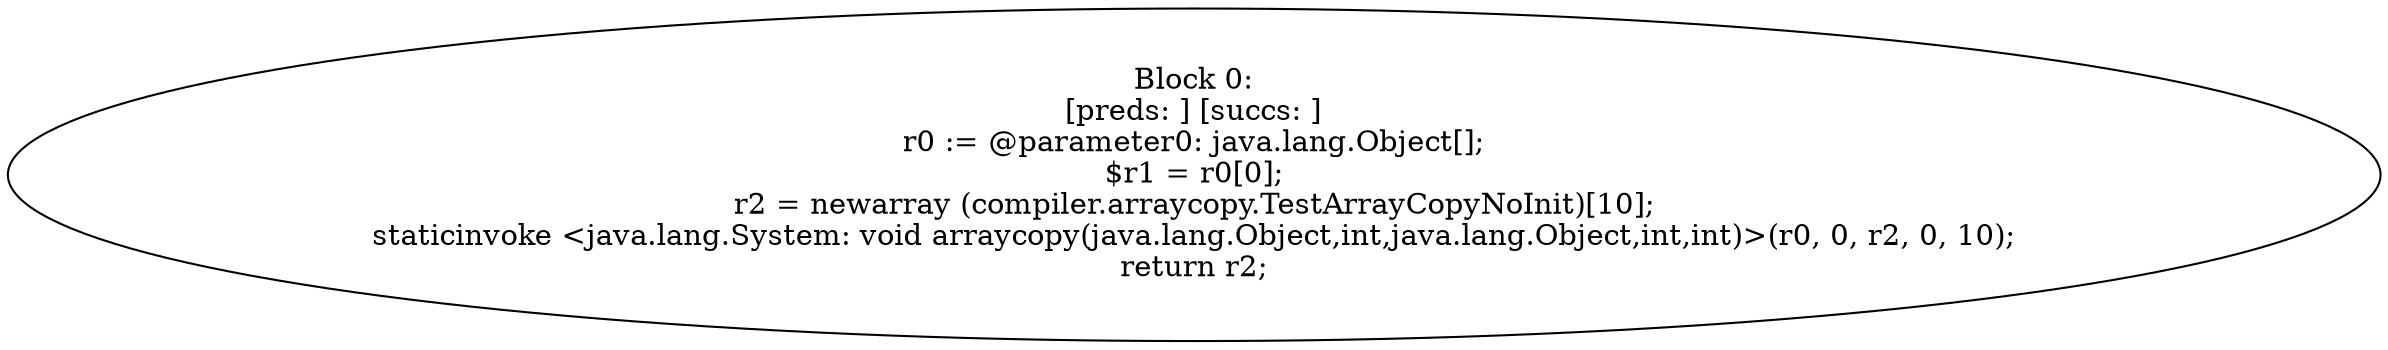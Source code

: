 digraph "unitGraph" {
    "Block 0:
[preds: ] [succs: ]
r0 := @parameter0: java.lang.Object[];
$r1 = r0[0];
r2 = newarray (compiler.arraycopy.TestArrayCopyNoInit)[10];
staticinvoke <java.lang.System: void arraycopy(java.lang.Object,int,java.lang.Object,int,int)>(r0, 0, r2, 0, 10);
return r2;
"
}
